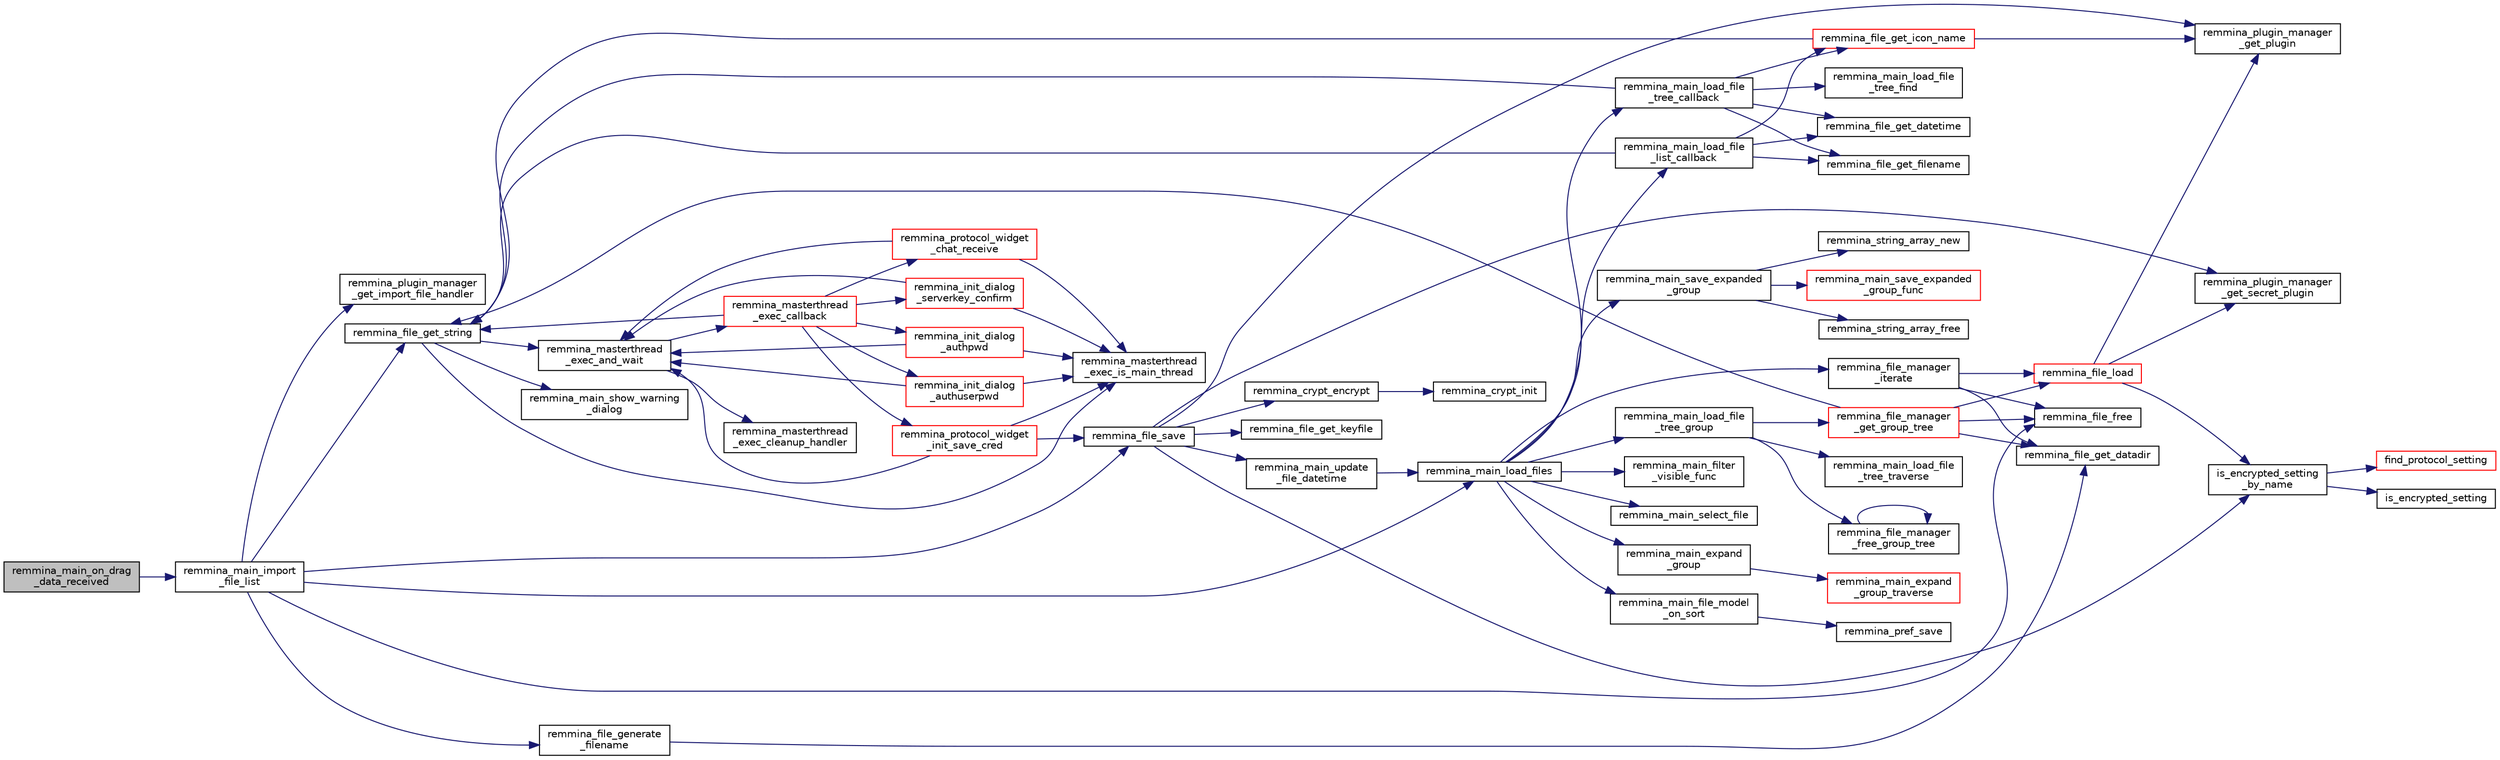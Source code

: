digraph "remmina_main_on_drag_data_received"
{
  edge [fontname="Helvetica",fontsize="10",labelfontname="Helvetica",labelfontsize="10"];
  node [fontname="Helvetica",fontsize="10",shape=record];
  rankdir="LR";
  Node5127 [label="remmina_main_on_drag\l_data_received",height=0.2,width=0.4,color="black", fillcolor="grey75", style="filled", fontcolor="black"];
  Node5127 -> Node5128 [color="midnightblue",fontsize="10",style="solid",fontname="Helvetica"];
  Node5128 [label="remmina_main_import\l_file_list",height=0.2,width=0.4,color="black", fillcolor="white", style="filled",URL="$remmina__main_8c.html#ac767825cb87a34531306cfb587216d20"];
  Node5128 -> Node5129 [color="midnightblue",fontsize="10",style="solid",fontname="Helvetica"];
  Node5129 [label="remmina_plugin_manager\l_get_import_file_handler",height=0.2,width=0.4,color="black", fillcolor="white", style="filled",URL="$remmina__plugin__manager_8c.html#a859348bddc9069f06195915692b65076"];
  Node5128 -> Node5130 [color="midnightblue",fontsize="10",style="solid",fontname="Helvetica"];
  Node5130 [label="remmina_file_get_string",height=0.2,width=0.4,color="black", fillcolor="white", style="filled",URL="$remmina__file_8c.html#a8eb1b213d9d08c6ad13683ce05f4355e"];
  Node5130 -> Node5131 [color="midnightblue",fontsize="10",style="solid",fontname="Helvetica"];
  Node5131 [label="remmina_masterthread\l_exec_is_main_thread",height=0.2,width=0.4,color="black", fillcolor="white", style="filled",URL="$remmina__masterthread__exec_8c.html#a3a52e863a3a3da6da6bb5d36c13b7ff4"];
  Node5130 -> Node5132 [color="midnightblue",fontsize="10",style="solid",fontname="Helvetica"];
  Node5132 [label="remmina_masterthread\l_exec_and_wait",height=0.2,width=0.4,color="black", fillcolor="white", style="filled",URL="$remmina__masterthread__exec_8c.html#a14628c2470cac50e87916a70ea05c97d"];
  Node5132 -> Node5133 [color="midnightblue",fontsize="10",style="solid",fontname="Helvetica"];
  Node5133 [label="remmina_masterthread\l_exec_cleanup_handler",height=0.2,width=0.4,color="black", fillcolor="white", style="filled",URL="$remmina__masterthread__exec_8c.html#a94985f15fd0d27c037824ee90b0ecd3c"];
  Node5132 -> Node5134 [color="midnightblue",fontsize="10",style="solid",fontname="Helvetica"];
  Node5134 [label="remmina_masterthread\l_exec_callback",height=0.2,width=0.4,color="red", fillcolor="white", style="filled",URL="$remmina__masterthread__exec_8c.html#ae5c4d736f1856249c255430e010a179f"];
  Node5134 -> Node5135 [color="midnightblue",fontsize="10",style="solid",fontname="Helvetica"];
  Node5135 [label="remmina_protocol_widget\l_init_save_cred",height=0.2,width=0.4,color="red", fillcolor="white", style="filled",URL="$remmina__protocol__widget_8c.html#a7ac09ee83afa8a1a60cadf56b0ec83a6"];
  Node5135 -> Node5131 [color="midnightblue",fontsize="10",style="solid",fontname="Helvetica"];
  Node5135 -> Node5132 [color="midnightblue",fontsize="10",style="solid",fontname="Helvetica"];
  Node5135 -> Node5139 [color="midnightblue",fontsize="10",style="solid",fontname="Helvetica"];
  Node5139 [label="remmina_file_save",height=0.2,width=0.4,color="black", fillcolor="white", style="filled",URL="$remmina__file_8c.html#a8c893a5deec9bc446bd89cc9973416c7"];
  Node5139 -> Node5140 [color="midnightblue",fontsize="10",style="solid",fontname="Helvetica"];
  Node5140 [label="remmina_file_get_keyfile",height=0.2,width=0.4,color="black", fillcolor="white", style="filled",URL="$remmina__file_8c.html#a89ec355adbf6e03ad16d7faf810af46f"];
  Node5139 -> Node5141 [color="midnightblue",fontsize="10",style="solid",fontname="Helvetica"];
  Node5141 [label="remmina_plugin_manager\l_get_plugin",height=0.2,width=0.4,color="black", fillcolor="white", style="filled",URL="$remmina__plugin__manager_8c.html#a3872c8656a8a3d5147bcc603471c1932"];
  Node5139 -> Node5142 [color="midnightblue",fontsize="10",style="solid",fontname="Helvetica"];
  Node5142 [label="remmina_plugin_manager\l_get_secret_plugin",height=0.2,width=0.4,color="black", fillcolor="white", style="filled",URL="$remmina__plugin__manager_8c.html#ad380a98f6624aa8c830015c8b428b7b4"];
  Node5139 -> Node5143 [color="midnightblue",fontsize="10",style="solid",fontname="Helvetica"];
  Node5143 [label="is_encrypted_setting\l_by_name",height=0.2,width=0.4,color="black", fillcolor="white", style="filled",URL="$remmina__file_8c.html#a72580559fa04082418a993fec4c77281"];
  Node5143 -> Node5144 [color="midnightblue",fontsize="10",style="solid",fontname="Helvetica"];
  Node5144 [label="find_protocol_setting",height=0.2,width=0.4,color="red", fillcolor="white", style="filled",URL="$remmina__file_8c.html#acc88ee6f5ba73bf9c3b05ab9368c952f"];
  Node5143 -> Node5146 [color="midnightblue",fontsize="10",style="solid",fontname="Helvetica"];
  Node5146 [label="is_encrypted_setting",height=0.2,width=0.4,color="black", fillcolor="white", style="filled",URL="$remmina__file_8c.html#a29920ae737817d3f6c673bacbbf11ca1"];
  Node5139 -> Node5147 [color="midnightblue",fontsize="10",style="solid",fontname="Helvetica"];
  Node5147 [label="remmina_crypt_encrypt",height=0.2,width=0.4,color="black", fillcolor="white", style="filled",URL="$remmina__crypt_8c.html#aa02cf0fed3eb68d6a89815c3ba3bf7b1"];
  Node5147 -> Node5148 [color="midnightblue",fontsize="10",style="solid",fontname="Helvetica"];
  Node5148 [label="remmina_crypt_init",height=0.2,width=0.4,color="black", fillcolor="white", style="filled",URL="$remmina__crypt_8c.html#ae097c169aefdd5d83a57fc1bde511171"];
  Node5139 -> Node5149 [color="midnightblue",fontsize="10",style="solid",fontname="Helvetica"];
  Node5149 [label="remmina_main_update\l_file_datetime",height=0.2,width=0.4,color="black", fillcolor="white", style="filled",URL="$remmina__main_8c.html#a5ae0372dafe41f96a09097c07d1b270a"];
  Node5149 -> Node5150 [color="midnightblue",fontsize="10",style="solid",fontname="Helvetica"];
  Node5150 [label="remmina_main_load_files",height=0.2,width=0.4,color="black", fillcolor="white", style="filled",URL="$remmina__main_8c.html#a3617295e74fa84edbd41dedc601402a7"];
  Node5150 -> Node5151 [color="midnightblue",fontsize="10",style="solid",fontname="Helvetica"];
  Node5151 [label="remmina_main_save_expanded\l_group",height=0.2,width=0.4,color="black", fillcolor="white", style="filled",URL="$remmina__main_8c.html#ad8744dc59ba8072ffdf557b6c94e9f40"];
  Node5151 -> Node5152 [color="midnightblue",fontsize="10",style="solid",fontname="Helvetica"];
  Node5152 [label="remmina_string_array_free",height=0.2,width=0.4,color="black", fillcolor="white", style="filled",URL="$remmina__string__array_8c.html#a8ab78913d299df665a408a8a5ec51bbe"];
  Node5151 -> Node5153 [color="midnightblue",fontsize="10",style="solid",fontname="Helvetica"];
  Node5153 [label="remmina_string_array_new",height=0.2,width=0.4,color="black", fillcolor="white", style="filled",URL="$remmina__string__array_8c.html#aff90e964c6541b1af02adf7ea39e6e02"];
  Node5151 -> Node5154 [color="midnightblue",fontsize="10",style="solid",fontname="Helvetica"];
  Node5154 [label="remmina_main_save_expanded\l_group_func",height=0.2,width=0.4,color="red", fillcolor="white", style="filled",URL="$remmina__main_8c.html#a51880fc109db6457a5d0fc543c2deaf2"];
  Node5150 -> Node5156 [color="midnightblue",fontsize="10",style="solid",fontname="Helvetica"];
  Node5156 [label="remmina_main_load_file\l_tree_group",height=0.2,width=0.4,color="black", fillcolor="white", style="filled",URL="$remmina__main_8c.html#aa46e6b815c241d32a476a29053dbf296"];
  Node5156 -> Node5157 [color="midnightblue",fontsize="10",style="solid",fontname="Helvetica"];
  Node5157 [label="remmina_file_manager\l_get_group_tree",height=0.2,width=0.4,color="red", fillcolor="white", style="filled",URL="$remmina__file__manager_8c.html#a6593a3f297f420f012405fa582819857"];
  Node5157 -> Node5158 [color="midnightblue",fontsize="10",style="solid",fontname="Helvetica"];
  Node5158 [label="remmina_file_get_datadir",height=0.2,width=0.4,color="black", fillcolor="white", style="filled",URL="$remmina__file__manager_8c.html#aa65bc30beb59d607ba430d966e7e27f5"];
  Node5157 -> Node5159 [color="midnightblue",fontsize="10",style="solid",fontname="Helvetica"];
  Node5159 [label="remmina_file_load",height=0.2,width=0.4,color="red", fillcolor="white", style="filled",URL="$remmina__file_8c.html#ac1cc2d7f827f7d64c7fd3edf10e9383e"];
  Node5159 -> Node5141 [color="midnightblue",fontsize="10",style="solid",fontname="Helvetica"];
  Node5159 -> Node5142 [color="midnightblue",fontsize="10",style="solid",fontname="Helvetica"];
  Node5159 -> Node5143 [color="midnightblue",fontsize="10",style="solid",fontname="Helvetica"];
  Node5157 -> Node5130 [color="midnightblue",fontsize="10",style="solid",fontname="Helvetica"];
  Node5157 -> Node5164 [color="midnightblue",fontsize="10",style="solid",fontname="Helvetica"];
  Node5164 [label="remmina_file_free",height=0.2,width=0.4,color="black", fillcolor="white", style="filled",URL="$remmina__file_8c.html#abd2f06bf0a5ddcf7156e5ef7d0c8d4d7"];
  Node5156 -> Node5165 [color="midnightblue",fontsize="10",style="solid",fontname="Helvetica"];
  Node5165 [label="remmina_main_load_file\l_tree_traverse",height=0.2,width=0.4,color="black", fillcolor="white", style="filled",URL="$remmina__main_8c.html#a2a6ba822ef89ef8ad9f19340c2c8b7f5"];
  Node5156 -> Node5166 [color="midnightblue",fontsize="10",style="solid",fontname="Helvetica"];
  Node5166 [label="remmina_file_manager\l_free_group_tree",height=0.2,width=0.4,color="black", fillcolor="white", style="filled",URL="$remmina__file__manager_8c.html#a06196f19abc15526514a5aa59a568798"];
  Node5166 -> Node5166 [color="midnightblue",fontsize="10",style="solid",fontname="Helvetica"];
  Node5150 -> Node5167 [color="midnightblue",fontsize="10",style="solid",fontname="Helvetica"];
  Node5167 [label="remmina_file_manager\l_iterate",height=0.2,width=0.4,color="black", fillcolor="white", style="filled",URL="$remmina__file__manager_8c.html#a55a717aafc046713380bd2c55f29165a"];
  Node5167 -> Node5158 [color="midnightblue",fontsize="10",style="solid",fontname="Helvetica"];
  Node5167 -> Node5159 [color="midnightblue",fontsize="10",style="solid",fontname="Helvetica"];
  Node5167 -> Node5164 [color="midnightblue",fontsize="10",style="solid",fontname="Helvetica"];
  Node5150 -> Node5168 [color="midnightblue",fontsize="10",style="solid",fontname="Helvetica"];
  Node5168 [label="remmina_main_load_file\l_tree_callback",height=0.2,width=0.4,color="black", fillcolor="white", style="filled",URL="$remmina__main_8c.html#ae32574ebe06b1a24f135af9379e663b4"];
  Node5168 -> Node5169 [color="midnightblue",fontsize="10",style="solid",fontname="Helvetica"];
  Node5169 [label="remmina_main_load_file\l_tree_find",height=0.2,width=0.4,color="black", fillcolor="white", style="filled",URL="$remmina__main_8c.html#a847424fdb97ffe35d060409d4d738497"];
  Node5168 -> Node5130 [color="midnightblue",fontsize="10",style="solid",fontname="Helvetica"];
  Node5168 -> Node5170 [color="midnightblue",fontsize="10",style="solid",fontname="Helvetica"];
  Node5170 [label="remmina_file_get_datetime",height=0.2,width=0.4,color="black", fillcolor="white", style="filled",URL="$remmina__file_8c.html#a96abbfdc183d1e82fdffd6445d611ffe",tooltip="Return the string date of the last time a file has been modified. "];
  Node5168 -> Node5171 [color="midnightblue",fontsize="10",style="solid",fontname="Helvetica"];
  Node5171 [label="remmina_file_get_icon_name",height=0.2,width=0.4,color="red", fillcolor="white", style="filled",URL="$remmina__file_8c.html#a2feb8e9e32f3ff4e2fac836e67a77331"];
  Node5171 -> Node5141 [color="midnightblue",fontsize="10",style="solid",fontname="Helvetica"];
  Node5171 -> Node5130 [color="midnightblue",fontsize="10",style="solid",fontname="Helvetica"];
  Node5168 -> Node5173 [color="midnightblue",fontsize="10",style="solid",fontname="Helvetica"];
  Node5173 [label="remmina_file_get_filename",height=0.2,width=0.4,color="black", fillcolor="white", style="filled",URL="$remmina__file_8c.html#ad1e4f3a0f64cd98e301044b6c38a1f1d"];
  Node5150 -> Node5174 [color="midnightblue",fontsize="10",style="solid",fontname="Helvetica"];
  Node5174 [label="remmina_main_load_file\l_list_callback",height=0.2,width=0.4,color="black", fillcolor="white", style="filled",URL="$remmina__main_8c.html#a71f485dba1b11bf8cba129920767b5e6"];
  Node5174 -> Node5170 [color="midnightblue",fontsize="10",style="solid",fontname="Helvetica"];
  Node5174 -> Node5171 [color="midnightblue",fontsize="10",style="solid",fontname="Helvetica"];
  Node5174 -> Node5130 [color="midnightblue",fontsize="10",style="solid",fontname="Helvetica"];
  Node5174 -> Node5173 [color="midnightblue",fontsize="10",style="solid",fontname="Helvetica"];
  Node5150 -> Node5175 [color="midnightblue",fontsize="10",style="solid",fontname="Helvetica"];
  Node5175 [label="remmina_main_filter\l_visible_func",height=0.2,width=0.4,color="black", fillcolor="white", style="filled",URL="$remmina__main_8c.html#ab0d22f0e3571eb80886acb0c68005800"];
  Node5150 -> Node5176 [color="midnightblue",fontsize="10",style="solid",fontname="Helvetica"];
  Node5176 [label="remmina_main_file_model\l_on_sort",height=0.2,width=0.4,color="black", fillcolor="white", style="filled",URL="$remmina__main_8c.html#a71fbe206a9c2abb8f348ee598d7751b7"];
  Node5176 -> Node5177 [color="midnightblue",fontsize="10",style="solid",fontname="Helvetica"];
  Node5177 [label="remmina_pref_save",height=0.2,width=0.4,color="black", fillcolor="white", style="filled",URL="$remmina__pref_8c.html#a1c614a5e7dc3cd415be6e0a926e26983"];
  Node5150 -> Node5178 [color="midnightblue",fontsize="10",style="solid",fontname="Helvetica"];
  Node5178 [label="remmina_main_expand\l_group",height=0.2,width=0.4,color="black", fillcolor="white", style="filled",URL="$remmina__main_8c.html#a4a4733c243f20c3ffc27105003f5e30e"];
  Node5178 -> Node5179 [color="midnightblue",fontsize="10",style="solid",fontname="Helvetica"];
  Node5179 [label="remmina_main_expand\l_group_traverse",height=0.2,width=0.4,color="red", fillcolor="white", style="filled",URL="$remmina__main_8c.html#a74cb130b886c2b905f651e777644a08c"];
  Node5150 -> Node5181 [color="midnightblue",fontsize="10",style="solid",fontname="Helvetica"];
  Node5181 [label="remmina_main_select_file",height=0.2,width=0.4,color="black", fillcolor="white", style="filled",URL="$remmina__main_8c.html#aa20963aed43242994c88d5a97a546355"];
  Node5134 -> Node5182 [color="midnightblue",fontsize="10",style="solid",fontname="Helvetica"];
  Node5182 [label="remmina_protocol_widget\l_chat_receive",height=0.2,width=0.4,color="red", fillcolor="white", style="filled",URL="$remmina__protocol__widget_8c.html#ae2522242b3f39ee84ee8cf75170de0c0"];
  Node5182 -> Node5131 [color="midnightblue",fontsize="10",style="solid",fontname="Helvetica"];
  Node5182 -> Node5132 [color="midnightblue",fontsize="10",style="solid",fontname="Helvetica"];
  Node5134 -> Node5130 [color="midnightblue",fontsize="10",style="solid",fontname="Helvetica"];
  Node5134 -> Node5186 [color="midnightblue",fontsize="10",style="solid",fontname="Helvetica"];
  Node5186 [label="remmina_init_dialog\l_serverkey_confirm",height=0.2,width=0.4,color="red", fillcolor="white", style="filled",URL="$remmina__init__dialog_8c.html#a11fba22fe5f7f85985e01b499a52e534"];
  Node5186 -> Node5131 [color="midnightblue",fontsize="10",style="solid",fontname="Helvetica"];
  Node5186 -> Node5132 [color="midnightblue",fontsize="10",style="solid",fontname="Helvetica"];
  Node5134 -> Node5188 [color="midnightblue",fontsize="10",style="solid",fontname="Helvetica"];
  Node5188 [label="remmina_init_dialog\l_authpwd",height=0.2,width=0.4,color="red", fillcolor="white", style="filled",URL="$remmina__init__dialog_8c.html#a755fc90b41b65cd6106915ab501433fa"];
  Node5188 -> Node5131 [color="midnightblue",fontsize="10",style="solid",fontname="Helvetica"];
  Node5188 -> Node5132 [color="midnightblue",fontsize="10",style="solid",fontname="Helvetica"];
  Node5134 -> Node5189 [color="midnightblue",fontsize="10",style="solid",fontname="Helvetica"];
  Node5189 [label="remmina_init_dialog\l_authuserpwd",height=0.2,width=0.4,color="red", fillcolor="white", style="filled",URL="$remmina__init__dialog_8c.html#ad941f2348cd1752fc9d58c263690726c"];
  Node5189 -> Node5131 [color="midnightblue",fontsize="10",style="solid",fontname="Helvetica"];
  Node5189 -> Node5132 [color="midnightblue",fontsize="10",style="solid",fontname="Helvetica"];
  Node5130 -> Node5138 [color="midnightblue",fontsize="10",style="solid",fontname="Helvetica"];
  Node5138 [label="remmina_main_show_warning\l_dialog",height=0.2,width=0.4,color="black", fillcolor="white", style="filled",URL="$remmina__main_8c.html#ad99b9c0bf2fa8c166a8b4a09e06ffdf7"];
  Node5128 -> Node5200 [color="midnightblue",fontsize="10",style="solid",fontname="Helvetica"];
  Node5200 [label="remmina_file_generate\l_filename",height=0.2,width=0.4,color="black", fillcolor="white", style="filled",URL="$remmina__file_8c.html#ac952f8ddb715314f11cef1ccc513fb7e"];
  Node5200 -> Node5158 [color="midnightblue",fontsize="10",style="solid",fontname="Helvetica"];
  Node5128 -> Node5139 [color="midnightblue",fontsize="10",style="solid",fontname="Helvetica"];
  Node5128 -> Node5164 [color="midnightblue",fontsize="10",style="solid",fontname="Helvetica"];
  Node5128 -> Node5150 [color="midnightblue",fontsize="10",style="solid",fontname="Helvetica"];
}
